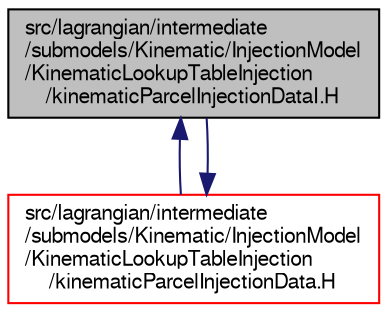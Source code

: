 digraph "src/lagrangian/intermediate/submodels/Kinematic/InjectionModel/KinematicLookupTableInjection/kinematicParcelInjectionDataI.H"
{
  bgcolor="transparent";
  edge [fontname="FreeSans",fontsize="10",labelfontname="FreeSans",labelfontsize="10"];
  node [fontname="FreeSans",fontsize="10",shape=record];
  Node82 [label="src/lagrangian/intermediate\l/submodels/Kinematic/InjectionModel\l/KinematicLookupTableInjection\l/kinematicParcelInjectionDataI.H",height=0.2,width=0.4,color="black", fillcolor="grey75", style="filled", fontcolor="black"];
  Node82 -> Node83 [dir="back",color="midnightblue",fontsize="10",style="solid",fontname="FreeSans"];
  Node83 [label="src/lagrangian/intermediate\l/submodels/Kinematic/InjectionModel\l/KinematicLookupTableInjection\l/kinematicParcelInjectionData.H",height=0.2,width=0.4,color="red",URL="$a05762.html"];
  Node83 -> Node82 [dir="back",color="midnightblue",fontsize="10",style="solid",fontname="FreeSans"];
}
